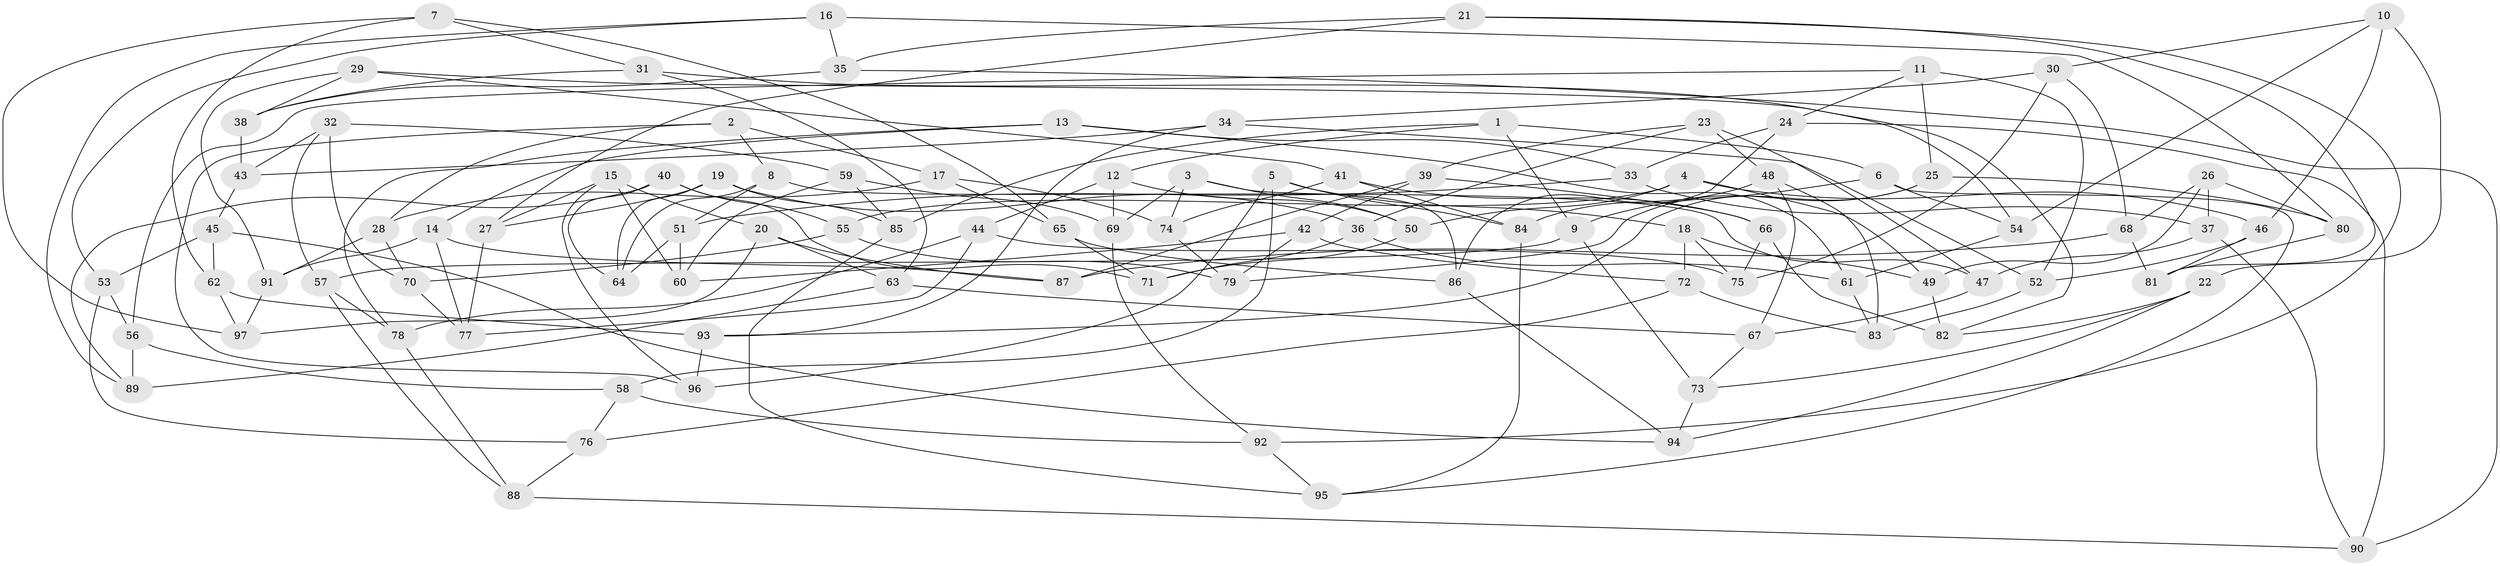// coarse degree distribution, {4: 0.27586206896551724, 3: 0.06896551724137931, 6: 0.3103448275862069, 5: 0.3448275862068966}
// Generated by graph-tools (version 1.1) at 2025/38/03/04/25 23:38:17]
// undirected, 97 vertices, 194 edges
graph export_dot {
  node [color=gray90,style=filled];
  1;
  2;
  3;
  4;
  5;
  6;
  7;
  8;
  9;
  10;
  11;
  12;
  13;
  14;
  15;
  16;
  17;
  18;
  19;
  20;
  21;
  22;
  23;
  24;
  25;
  26;
  27;
  28;
  29;
  30;
  31;
  32;
  33;
  34;
  35;
  36;
  37;
  38;
  39;
  40;
  41;
  42;
  43;
  44;
  45;
  46;
  47;
  48;
  49;
  50;
  51;
  52;
  53;
  54;
  55;
  56;
  57;
  58;
  59;
  60;
  61;
  62;
  63;
  64;
  65;
  66;
  67;
  68;
  69;
  70;
  71;
  72;
  73;
  74;
  75;
  76;
  77;
  78;
  79;
  80;
  81;
  82;
  83;
  84;
  85;
  86;
  87;
  88;
  89;
  90;
  91;
  92;
  93;
  94;
  95;
  96;
  97;
  1 -- 9;
  1 -- 85;
  1 -- 6;
  1 -- 12;
  2 -- 28;
  2 -- 8;
  2 -- 17;
  2 -- 96;
  3 -- 74;
  3 -- 86;
  3 -- 69;
  3 -- 50;
  4 -- 55;
  4 -- 50;
  4 -- 46;
  4 -- 49;
  5 -- 18;
  5 -- 84;
  5 -- 58;
  5 -- 96;
  6 -- 9;
  6 -- 95;
  6 -- 54;
  7 -- 31;
  7 -- 62;
  7 -- 97;
  7 -- 65;
  8 -- 47;
  8 -- 51;
  8 -- 64;
  9 -- 57;
  9 -- 73;
  10 -- 46;
  10 -- 30;
  10 -- 54;
  10 -- 22;
  11 -- 56;
  11 -- 52;
  11 -- 24;
  11 -- 25;
  12 -- 69;
  12 -- 44;
  12 -- 50;
  13 -- 14;
  13 -- 33;
  13 -- 61;
  13 -- 78;
  14 -- 77;
  14 -- 91;
  14 -- 87;
  15 -- 96;
  15 -- 27;
  15 -- 20;
  15 -- 60;
  16 -- 53;
  16 -- 35;
  16 -- 89;
  16 -- 80;
  17 -- 65;
  17 -- 74;
  17 -- 28;
  18 -- 75;
  18 -- 49;
  18 -- 72;
  19 -- 85;
  19 -- 64;
  19 -- 27;
  19 -- 36;
  20 -- 97;
  20 -- 63;
  20 -- 87;
  21 -- 81;
  21 -- 27;
  21 -- 92;
  21 -- 35;
  22 -- 73;
  22 -- 82;
  22 -- 94;
  23 -- 48;
  23 -- 47;
  23 -- 39;
  23 -- 36;
  24 -- 33;
  24 -- 86;
  24 -- 90;
  25 -- 79;
  25 -- 93;
  25 -- 80;
  26 -- 49;
  26 -- 37;
  26 -- 68;
  26 -- 80;
  27 -- 77;
  28 -- 70;
  28 -- 91;
  29 -- 82;
  29 -- 41;
  29 -- 91;
  29 -- 38;
  30 -- 75;
  30 -- 34;
  30 -- 68;
  31 -- 54;
  31 -- 63;
  31 -- 38;
  32 -- 59;
  32 -- 57;
  32 -- 43;
  32 -- 70;
  33 -- 51;
  33 -- 37;
  34 -- 52;
  34 -- 93;
  34 -- 43;
  35 -- 90;
  35 -- 38;
  36 -- 71;
  36 -- 61;
  37 -- 90;
  37 -- 47;
  38 -- 43;
  39 -- 42;
  39 -- 87;
  39 -- 66;
  40 -- 71;
  40 -- 89;
  40 -- 55;
  40 -- 64;
  41 -- 84;
  41 -- 74;
  41 -- 66;
  42 -- 79;
  42 -- 72;
  42 -- 60;
  43 -- 45;
  44 -- 75;
  44 -- 77;
  44 -- 78;
  45 -- 53;
  45 -- 62;
  45 -- 94;
  46 -- 52;
  46 -- 81;
  47 -- 67;
  48 -- 83;
  48 -- 67;
  48 -- 84;
  49 -- 82;
  50 -- 71;
  51 -- 64;
  51 -- 60;
  52 -- 83;
  53 -- 76;
  53 -- 56;
  54 -- 61;
  55 -- 79;
  55 -- 70;
  56 -- 89;
  56 -- 58;
  57 -- 78;
  57 -- 88;
  58 -- 76;
  58 -- 92;
  59 -- 60;
  59 -- 69;
  59 -- 85;
  61 -- 83;
  62 -- 93;
  62 -- 97;
  63 -- 89;
  63 -- 67;
  65 -- 86;
  65 -- 71;
  66 -- 75;
  66 -- 82;
  67 -- 73;
  68 -- 87;
  68 -- 81;
  69 -- 92;
  70 -- 77;
  72 -- 83;
  72 -- 76;
  73 -- 94;
  74 -- 79;
  76 -- 88;
  78 -- 88;
  80 -- 81;
  84 -- 95;
  85 -- 95;
  86 -- 94;
  88 -- 90;
  91 -- 97;
  92 -- 95;
  93 -- 96;
}
